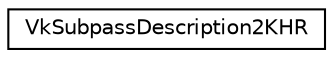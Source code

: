 digraph "Graphical Class Hierarchy"
{
 // LATEX_PDF_SIZE
  edge [fontname="Helvetica",fontsize="10",labelfontname="Helvetica",labelfontsize="10"];
  node [fontname="Helvetica",fontsize="10",shape=record];
  rankdir="LR";
  Node0 [label="VkSubpassDescription2KHR",height=0.2,width=0.4,color="black", fillcolor="white", style="filled",URL="$d6/d8d/structVkSubpassDescription2KHR.html",tooltip=" "];
}

